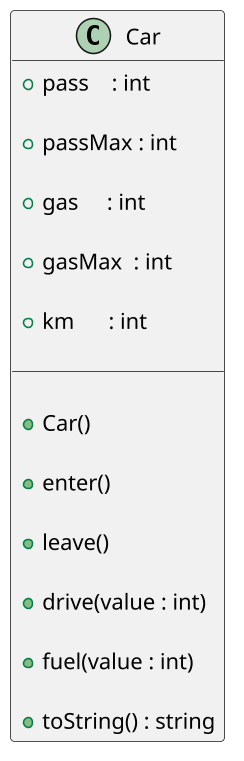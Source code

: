 '--
@startuml

skinparam defaultFontName Hasklig
skinparam dpi 150
'==
class Car {
  ' quantidade de passageiros no carro
  + pass    : int

  ' máximo de passageiros que o carro suporta
  + passMax : int

  ' gasolina atual do carro
  + gas     : int

  ' máximo de gasolina que o carro suporta
  + gasMax  : int

  ' quilometragem atual do carro
  + km      : int

  __
  
  ' inicializar todos os atributos
  ' inicializar com tanque vazio
  ' 0 passageiros
  ' 0 de quilometragem
  ' máximo de 2 pessoas
  ' máximo de 100 litros de gasolina
  + Car()

  ' embarca uma pessoa no carro
  ' verifique se o carro não estiver lotado
  + enter()
  
  ' desembarca uma pessoa por vez
  ' verifique se tem alguém no carro
  + leave()
  
  ' percorre value quilometros com o carro
  ' gasta um litro de gas para cada km de distancia
  ' verifique se tem alguém no carro
  ' verifique se tem gasolina suficiente
  + drive(value : int)
  
  ' incrementa gasolina no tanque de value
  ' caso tente abastecer acima do limite de gasMax
  '   o valor em excesso deve ser descartado
  + fuel(value : int)

  + toString() : string
}
'--
@enduml